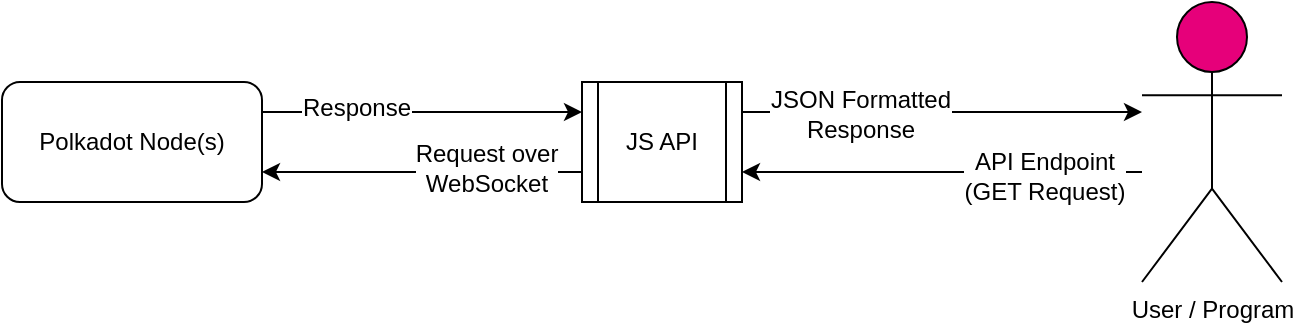 <mxfile version="12.4.9" type="device"><diagram id="C5RBs43oDa-KdzZeNtuy" name="Page-1"><mxGraphModel dx="1401" dy="520" grid="1" gridSize="10" guides="1" tooltips="1" connect="1" arrows="1" fold="1" page="1" pageScale="1" pageWidth="827" pageHeight="1169" math="0" shadow="0"><root><mxCell id="WIyWlLk6GJQsqaUBKTNV-0"/><mxCell id="WIyWlLk6GJQsqaUBKTNV-1" parent="WIyWlLk6GJQsqaUBKTNV-0"/><mxCell id="WIyWlLk6GJQsqaUBKTNV-3" value="Polkadot Node(s)" style="rounded=1;whiteSpace=wrap;html=1;fontSize=12;glass=0;strokeWidth=1;shadow=0;" parent="WIyWlLk6GJQsqaUBKTNV-1" vertex="1"><mxGeometry x="90" y="140" width="130" height="60" as="geometry"/></mxCell><mxCell id="WIyWlLk6GJQsqaUBKTNV-4" value="Yes" style="rounded=0;html=1;jettySize=auto;orthogonalLoop=1;fontSize=11;endArrow=block;endFill=0;endSize=8;strokeWidth=1;shadow=0;labelBackgroundColor=none;edgeStyle=orthogonalEdgeStyle;" parent="WIyWlLk6GJQsqaUBKTNV-1" source="WIyWlLk6GJQsqaUBKTNV-6" edge="1"><mxGeometry y="20" relative="1" as="geometry"><mxPoint as="offset"/><mxPoint x="220" y="290" as="targetPoint"/></mxGeometry></mxCell><mxCell id="WIyWlLk6GJQsqaUBKTNV-5" value="No" style="edgeStyle=orthogonalEdgeStyle;rounded=0;html=1;jettySize=auto;orthogonalLoop=1;fontSize=11;endArrow=block;endFill=0;endSize=8;strokeWidth=1;shadow=0;labelBackgroundColor=none;" parent="WIyWlLk6GJQsqaUBKTNV-1" target="WIyWlLk6GJQsqaUBKTNV-7" edge="1"><mxGeometry y="10" relative="1" as="geometry"><mxPoint as="offset"/><mxPoint x="270" y="210" as="sourcePoint"/></mxGeometry></mxCell><mxCell id="k3s4L8OYHYLawJ3asuOO-5" value="User / Program" style="shape=umlActor;verticalLabelPosition=bottom;labelBackgroundColor=#ffffff;verticalAlign=top;outlineConnect=0;html=1;fillColor=#E6007A;" vertex="1" parent="WIyWlLk6GJQsqaUBKTNV-1"><mxGeometry x="660" y="100" width="70" height="140" as="geometry"/></mxCell><mxCell id="k3s4L8OYHYLawJ3asuOO-12" value="" style="endArrow=classic;html=1;exitX=1;exitY=0.25;exitDx=0;exitDy=0;entryX=0;entryY=0.25;entryDx=0;entryDy=0;" edge="1" parent="WIyWlLk6GJQsqaUBKTNV-1" source="WIyWlLk6GJQsqaUBKTNV-3" target="k3s4L8OYHYLawJ3asuOO-22"><mxGeometry width="50" height="50" relative="1" as="geometry"><mxPoint x="40" y="400" as="sourcePoint"/><mxPoint x="90" y="350" as="targetPoint"/></mxGeometry></mxCell><mxCell id="k3s4L8OYHYLawJ3asuOO-18" value="Response" style="text;html=1;align=center;verticalAlign=middle;resizable=0;points=[];labelBackgroundColor=#ffffff;" vertex="1" connectable="0" parent="k3s4L8OYHYLawJ3asuOO-12"><mxGeometry x="-0.298" y="2" relative="1" as="geometry"><mxPoint x="-9" as="offset"/></mxGeometry></mxCell><mxCell id="k3s4L8OYHYLawJ3asuOO-13" value="" style="endArrow=classic;html=1;exitX=0;exitY=0.75;exitDx=0;exitDy=0;entryX=1;entryY=0.75;entryDx=0;entryDy=0;" edge="1" parent="WIyWlLk6GJQsqaUBKTNV-1" source="k3s4L8OYHYLawJ3asuOO-22" target="WIyWlLk6GJQsqaUBKTNV-3"><mxGeometry width="50" height="50" relative="1" as="geometry"><mxPoint x="40" y="400" as="sourcePoint"/><mxPoint x="90" y="350" as="targetPoint"/></mxGeometry></mxCell><mxCell id="k3s4L8OYHYLawJ3asuOO-17" value="Request over&lt;br&gt;WebSocket" style="text;html=1;align=center;verticalAlign=middle;resizable=0;points=[];labelBackgroundColor=#ffffff;" vertex="1" connectable="0" parent="k3s4L8OYHYLawJ3asuOO-13"><mxGeometry x="-0.238" y="-2" relative="1" as="geometry"><mxPoint x="12.38" as="offset"/></mxGeometry></mxCell><mxCell id="k3s4L8OYHYLawJ3asuOO-14" value="" style="endArrow=classic;html=1;entryX=1;entryY=0.75;entryDx=0;entryDy=0;" edge="1" parent="WIyWlLk6GJQsqaUBKTNV-1" target="k3s4L8OYHYLawJ3asuOO-22"><mxGeometry width="50" height="50" relative="1" as="geometry"><mxPoint x="660" y="185" as="sourcePoint"/><mxPoint x="90" y="350" as="targetPoint"/></mxGeometry></mxCell><mxCell id="k3s4L8OYHYLawJ3asuOO-16" value="API Endpoint&lt;br&gt;(GET Request)" style="text;html=1;align=center;verticalAlign=middle;resizable=0;points=[];labelBackgroundColor=#ffffff;" vertex="1" connectable="0" parent="k3s4L8OYHYLawJ3asuOO-14"><mxGeometry x="0.226" y="2" relative="1" as="geometry"><mxPoint x="72.86" as="offset"/></mxGeometry></mxCell><mxCell id="k3s4L8OYHYLawJ3asuOO-15" value="" style="endArrow=classic;html=1;exitX=1;exitY=0.25;exitDx=0;exitDy=0;" edge="1" parent="WIyWlLk6GJQsqaUBKTNV-1" source="k3s4L8OYHYLawJ3asuOO-22"><mxGeometry width="50" height="50" relative="1" as="geometry"><mxPoint x="40" y="400" as="sourcePoint"/><mxPoint x="660" y="155" as="targetPoint"/></mxGeometry></mxCell><mxCell id="k3s4L8OYHYLawJ3asuOO-19" value="JSON Formatted&lt;br&gt;Response" style="text;html=1;align=center;verticalAlign=middle;resizable=0;points=[];labelBackgroundColor=#ffffff;" vertex="1" connectable="0" parent="k3s4L8OYHYLawJ3asuOO-15"><mxGeometry x="-0.462" y="-1" relative="1" as="geometry"><mxPoint x="5" as="offset"/></mxGeometry></mxCell><mxCell id="k3s4L8OYHYLawJ3asuOO-22" value="JS API" style="shape=process;whiteSpace=wrap;html=1;backgroundOutline=1;fillColor=#FFFFFF;" vertex="1" parent="WIyWlLk6GJQsqaUBKTNV-1"><mxGeometry x="380" y="140" width="80" height="60" as="geometry"/></mxCell></root></mxGraphModel></diagram></mxfile>